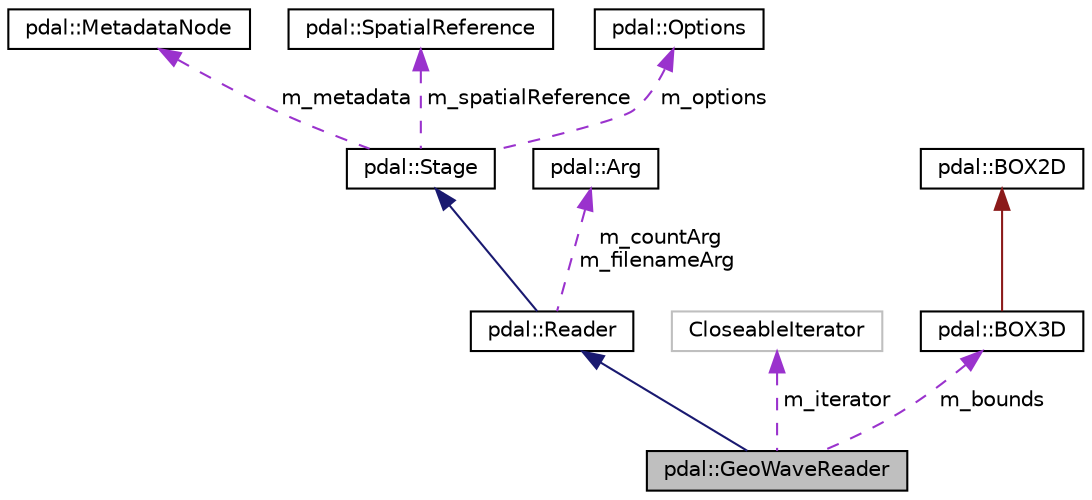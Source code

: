 digraph "pdal::GeoWaveReader"
{
  edge [fontname="Helvetica",fontsize="10",labelfontname="Helvetica",labelfontsize="10"];
  node [fontname="Helvetica",fontsize="10",shape=record];
  Node1 [label="pdal::GeoWaveReader",height=0.2,width=0.4,color="black", fillcolor="grey75", style="filled", fontcolor="black"];
  Node2 -> Node1 [dir="back",color="midnightblue",fontsize="10",style="solid",fontname="Helvetica"];
  Node2 [label="pdal::Reader",height=0.2,width=0.4,color="black", fillcolor="white", style="filled",URL="$classpdal_1_1Reader.html"];
  Node3 -> Node2 [dir="back",color="midnightblue",fontsize="10",style="solid",fontname="Helvetica"];
  Node3 [label="pdal::Stage",height=0.2,width=0.4,color="black", fillcolor="white", style="filled",URL="$classpdal_1_1Stage.html"];
  Node4 -> Node3 [dir="back",color="darkorchid3",fontsize="10",style="dashed",label=" m_metadata" ,fontname="Helvetica"];
  Node4 [label="pdal::MetadataNode",height=0.2,width=0.4,color="black", fillcolor="white", style="filled",URL="$classpdal_1_1MetadataNode.html"];
  Node5 -> Node3 [dir="back",color="darkorchid3",fontsize="10",style="dashed",label=" m_spatialReference" ,fontname="Helvetica"];
  Node5 [label="pdal::SpatialReference",height=0.2,width=0.4,color="black", fillcolor="white", style="filled",URL="$classpdal_1_1SpatialReference.html"];
  Node6 -> Node3 [dir="back",color="darkorchid3",fontsize="10",style="dashed",label=" m_options" ,fontname="Helvetica"];
  Node6 [label="pdal::Options",height=0.2,width=0.4,color="black", fillcolor="white", style="filled",URL="$classpdal_1_1Options.html"];
  Node7 -> Node2 [dir="back",color="darkorchid3",fontsize="10",style="dashed",label=" m_countArg\nm_filenameArg" ,fontname="Helvetica"];
  Node7 [label="pdal::Arg",height=0.2,width=0.4,color="black", fillcolor="white", style="filled",URL="$classpdal_1_1Arg.html"];
  Node8 -> Node1 [dir="back",color="darkorchid3",fontsize="10",style="dashed",label=" m_iterator" ,fontname="Helvetica"];
  Node8 [label="CloseableIterator",height=0.2,width=0.4,color="grey75", fillcolor="white", style="filled"];
  Node9 -> Node1 [dir="back",color="darkorchid3",fontsize="10",style="dashed",label=" m_bounds" ,fontname="Helvetica"];
  Node9 [label="pdal::BOX3D",height=0.2,width=0.4,color="black", fillcolor="white", style="filled",URL="$classpdal_1_1BOX3D.html"];
  Node10 -> Node9 [dir="back",color="firebrick4",fontsize="10",style="solid",fontname="Helvetica"];
  Node10 [label="pdal::BOX2D",height=0.2,width=0.4,color="black", fillcolor="white", style="filled",URL="$classpdal_1_1BOX2D.html"];
}

